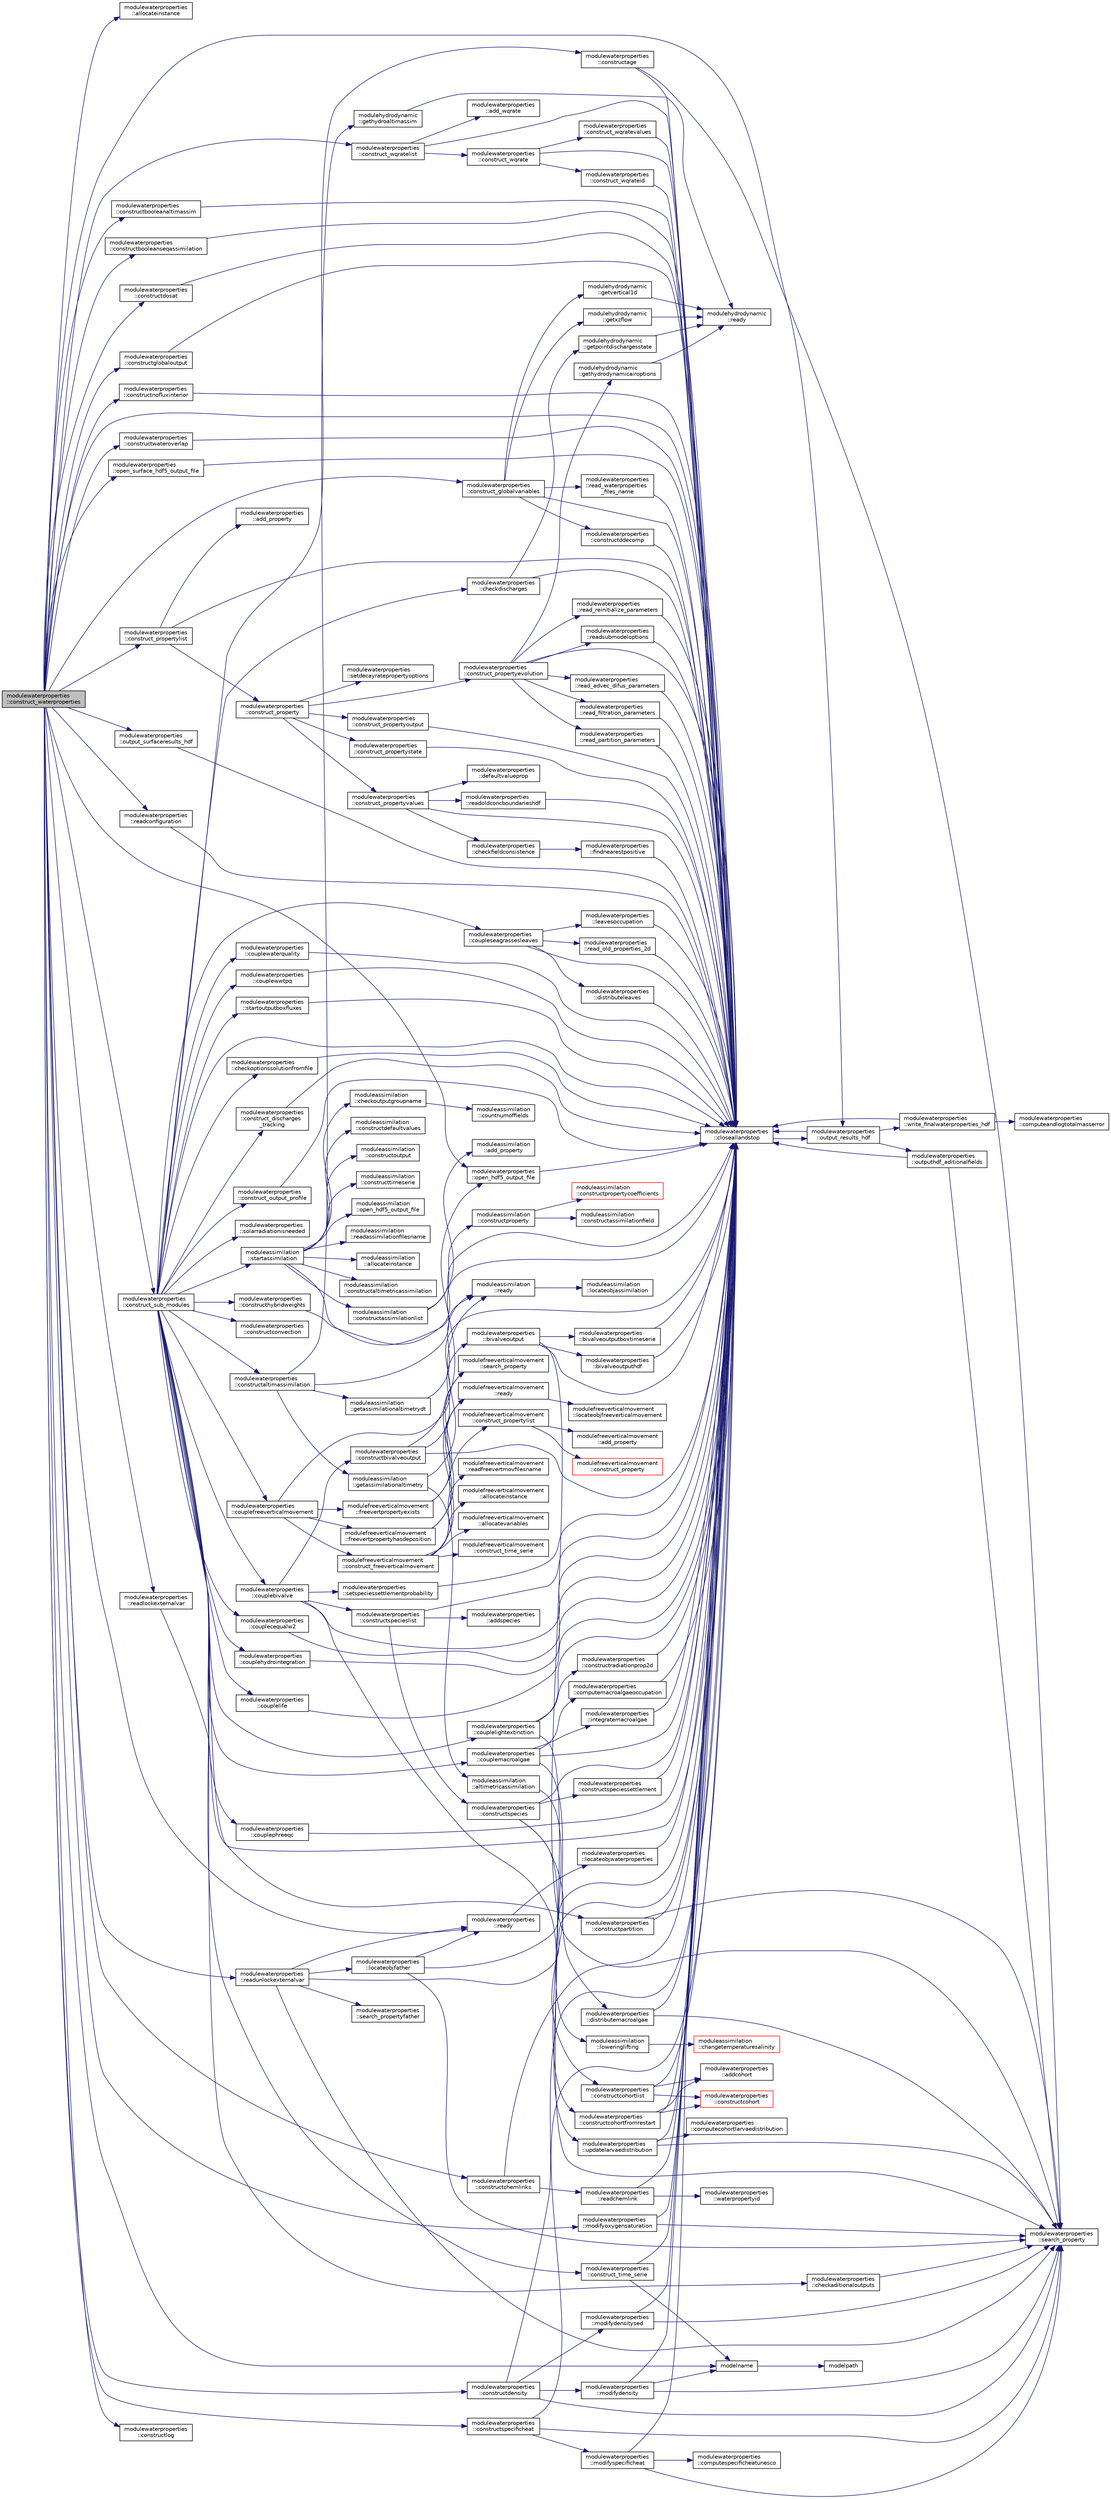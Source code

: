 digraph "modulewaterproperties::construct_waterproperties"
{
 // LATEX_PDF_SIZE
  edge [fontname="Helvetica",fontsize="10",labelfontname="Helvetica",labelfontsize="10"];
  node [fontname="Helvetica",fontsize="10",shape=record];
  rankdir="LR";
  Node1 [label="modulewaterproperties\l::construct_waterproperties",height=0.2,width=0.4,color="black", fillcolor="grey75", style="filled", fontcolor="black",tooltip=" "];
  Node1 -> Node2 [color="midnightblue",fontsize="10",style="solid",fontname="Helvetica"];
  Node2 [label="modulewaterproperties\l::allocateinstance",height=0.2,width=0.4,color="black", fillcolor="white", style="filled",URL="$namespacemodulewaterproperties.html#ade36efb7389c89e5e20b885a9157f285",tooltip=" "];
  Node1 -> Node3 [color="midnightblue",fontsize="10",style="solid",fontname="Helvetica"];
  Node3 [label="modulewaterproperties\l::closeallandstop",height=0.2,width=0.4,color="black", fillcolor="white", style="filled",URL="$namespacemodulewaterproperties.html#a5bb74dfe4637836633ca6817a4a72758",tooltip=" "];
  Node3 -> Node4 [color="midnightblue",fontsize="10",style="solid",fontname="Helvetica"];
  Node4 [label="modulewaterproperties\l::output_results_hdf",height=0.2,width=0.4,color="black", fillcolor="white", style="filled",URL="$namespacemodulewaterproperties.html#a78143a2ee73e78a6441a03852a7b9f9a",tooltip=" "];
  Node4 -> Node3 [color="midnightblue",fontsize="10",style="solid",fontname="Helvetica"];
  Node4 -> Node5 [color="midnightblue",fontsize="10",style="solid",fontname="Helvetica"];
  Node5 [label="modulewaterproperties\l::outputhdf_aditionalfields",height=0.2,width=0.4,color="black", fillcolor="white", style="filled",URL="$namespacemodulewaterproperties.html#a0e590dc368b505cd9ea918d724d3eee3",tooltip=" "];
  Node5 -> Node3 [color="midnightblue",fontsize="10",style="solid",fontname="Helvetica"];
  Node5 -> Node6 [color="midnightblue",fontsize="10",style="solid",fontname="Helvetica"];
  Node6 [label="modulewaterproperties\l::search_property",height=0.2,width=0.4,color="black", fillcolor="white", style="filled",URL="$namespacemodulewaterproperties.html#ae6b7d758da27fb15faee52b3ed14029d",tooltip=" "];
  Node4 -> Node7 [color="midnightblue",fontsize="10",style="solid",fontname="Helvetica"];
  Node7 [label="modulewaterproperties\l::write_finalwaterproperties_hdf",height=0.2,width=0.4,color="black", fillcolor="white", style="filled",URL="$namespacemodulewaterproperties.html#a2893cea8ca427b1290aeb65593659aa0",tooltip=" "];
  Node7 -> Node3 [color="midnightblue",fontsize="10",style="solid",fontname="Helvetica"];
  Node7 -> Node8 [color="midnightblue",fontsize="10",style="solid",fontname="Helvetica"];
  Node8 [label="modulewaterproperties\l::computeandlogtotalmasserror",height=0.2,width=0.4,color="black", fillcolor="white", style="filled",URL="$namespacemodulewaterproperties.html#af1b9165b0e72747e4478868c7e5eff00",tooltip=" "];
  Node1 -> Node9 [color="midnightblue",fontsize="10",style="solid",fontname="Helvetica"];
  Node9 [label="modulewaterproperties\l::construct_globalvariables",height=0.2,width=0.4,color="black", fillcolor="white", style="filled",URL="$namespacemodulewaterproperties.html#a23995dd394222f8d9f2a52604e119d73",tooltip=" "];
  Node9 -> Node3 [color="midnightblue",fontsize="10",style="solid",fontname="Helvetica"];
  Node9 -> Node10 [color="midnightblue",fontsize="10",style="solid",fontname="Helvetica"];
  Node10 [label="modulewaterproperties\l::constructddecomp",height=0.2,width=0.4,color="black", fillcolor="white", style="filled",URL="$namespacemodulewaterproperties.html#aea1140bf6cb4f7e78048a1a4a434435d",tooltip=" "];
  Node10 -> Node3 [color="midnightblue",fontsize="10",style="solid",fontname="Helvetica"];
  Node9 -> Node11 [color="midnightblue",fontsize="10",style="solid",fontname="Helvetica"];
  Node11 [label="modulehydrodynamic\l::getvertical1d",height=0.2,width=0.4,color="black", fillcolor="white", style="filled",URL="$namespacemodulehydrodynamic.html#a384df1b51bd6ad1c528b5658c4414bae",tooltip=" "];
  Node11 -> Node12 [color="midnightblue",fontsize="10",style="solid",fontname="Helvetica"];
  Node12 [label="modulehydrodynamic\l::ready",height=0.2,width=0.4,color="black", fillcolor="white", style="filled",URL="$namespacemodulehydrodynamic.html#a541821548a44af36e71f5eddedae890e",tooltip=" "];
  Node9 -> Node13 [color="midnightblue",fontsize="10",style="solid",fontname="Helvetica"];
  Node13 [label="modulehydrodynamic\l::getxzflow",height=0.2,width=0.4,color="black", fillcolor="white", style="filled",URL="$namespacemodulehydrodynamic.html#af349d31454a6c7a674ed8d54430b0e52",tooltip=" "];
  Node13 -> Node12 [color="midnightblue",fontsize="10",style="solid",fontname="Helvetica"];
  Node9 -> Node14 [color="midnightblue",fontsize="10",style="solid",fontname="Helvetica"];
  Node14 [label="modulewaterproperties\l::read_waterproperties\l_files_name",height=0.2,width=0.4,color="black", fillcolor="white", style="filled",URL="$namespacemodulewaterproperties.html#ae31629679bdc4c42e1d3884a2f046435",tooltip=" "];
  Node14 -> Node3 [color="midnightblue",fontsize="10",style="solid",fontname="Helvetica"];
  Node1 -> Node15 [color="midnightblue",fontsize="10",style="solid",fontname="Helvetica"];
  Node15 [label="modulewaterproperties\l::construct_propertylist",height=0.2,width=0.4,color="black", fillcolor="white", style="filled",URL="$namespacemodulewaterproperties.html#a4eb6420a0cc772838269f9aed6c4394e",tooltip=" "];
  Node15 -> Node16 [color="midnightblue",fontsize="10",style="solid",fontname="Helvetica"];
  Node16 [label="modulewaterproperties\l::add_property",height=0.2,width=0.4,color="black", fillcolor="white", style="filled",URL="$namespacemodulewaterproperties.html#ac86532460470d9c3746a9645ede24903",tooltip=" "];
  Node15 -> Node3 [color="midnightblue",fontsize="10",style="solid",fontname="Helvetica"];
  Node15 -> Node17 [color="midnightblue",fontsize="10",style="solid",fontname="Helvetica"];
  Node17 [label="modulewaterproperties\l::construct_property",height=0.2,width=0.4,color="black", fillcolor="white", style="filled",URL="$namespacemodulewaterproperties.html#a87d8b877e916e4ea3318d7d568732d12",tooltip=" "];
  Node17 -> Node18 [color="midnightblue",fontsize="10",style="solid",fontname="Helvetica"];
  Node18 [label="modulewaterproperties\l::construct_propertyevolution",height=0.2,width=0.4,color="black", fillcolor="white", style="filled",URL="$namespacemodulewaterproperties.html#ac9ab6b0f5ee3c2470edaceaf1ef669a7",tooltip=" "];
  Node18 -> Node3 [color="midnightblue",fontsize="10",style="solid",fontname="Helvetica"];
  Node18 -> Node19 [color="midnightblue",fontsize="10",style="solid",fontname="Helvetica"];
  Node19 [label="modulehydrodynamic\l::gethydrodynamicairoptions",height=0.2,width=0.4,color="black", fillcolor="white", style="filled",URL="$namespacemodulehydrodynamic.html#a890cdf33bc8b461d93da82f9150c774e",tooltip=" "];
  Node19 -> Node12 [color="midnightblue",fontsize="10",style="solid",fontname="Helvetica"];
  Node18 -> Node20 [color="midnightblue",fontsize="10",style="solid",fontname="Helvetica"];
  Node20 [label="modulewaterproperties\l::read_advec_difus_parameters",height=0.2,width=0.4,color="black", fillcolor="white", style="filled",URL="$namespacemodulewaterproperties.html#a178c0df0a5c46c1d129d7dfd6e6982fc",tooltip=" "];
  Node20 -> Node3 [color="midnightblue",fontsize="10",style="solid",fontname="Helvetica"];
  Node18 -> Node21 [color="midnightblue",fontsize="10",style="solid",fontname="Helvetica"];
  Node21 [label="modulewaterproperties\l::read_filtration_parameters",height=0.2,width=0.4,color="black", fillcolor="white", style="filled",URL="$namespacemodulewaterproperties.html#ace6684fcd5340a736f01034eee0565cd",tooltip=" "];
  Node21 -> Node3 [color="midnightblue",fontsize="10",style="solid",fontname="Helvetica"];
  Node18 -> Node22 [color="midnightblue",fontsize="10",style="solid",fontname="Helvetica"];
  Node22 [label="modulewaterproperties\l::read_partition_parameters",height=0.2,width=0.4,color="black", fillcolor="white", style="filled",URL="$namespacemodulewaterproperties.html#ac511e23eb2975f0a46fef2973712f060",tooltip=" "];
  Node22 -> Node3 [color="midnightblue",fontsize="10",style="solid",fontname="Helvetica"];
  Node18 -> Node23 [color="midnightblue",fontsize="10",style="solid",fontname="Helvetica"];
  Node23 [label="modulewaterproperties\l::read_reinitialize_parameters",height=0.2,width=0.4,color="black", fillcolor="white", style="filled",URL="$namespacemodulewaterproperties.html#adb847af3f3968c2d9bf627677cb37d95",tooltip=" "];
  Node23 -> Node3 [color="midnightblue",fontsize="10",style="solid",fontname="Helvetica"];
  Node18 -> Node24 [color="midnightblue",fontsize="10",style="solid",fontname="Helvetica"];
  Node24 [label="modulewaterproperties\l::readsubmodeloptions",height=0.2,width=0.4,color="black", fillcolor="white", style="filled",URL="$namespacemodulewaterproperties.html#a5a214d6f2f108bf67d3db3df4165609d",tooltip=" "];
  Node24 -> Node3 [color="midnightblue",fontsize="10",style="solid",fontname="Helvetica"];
  Node17 -> Node25 [color="midnightblue",fontsize="10",style="solid",fontname="Helvetica"];
  Node25 [label="modulewaterproperties\l::construct_propertyoutput",height=0.2,width=0.4,color="black", fillcolor="white", style="filled",URL="$namespacemodulewaterproperties.html#a37e8798b8bd2e4c33eff80dd151d0d31",tooltip=" "];
  Node25 -> Node3 [color="midnightblue",fontsize="10",style="solid",fontname="Helvetica"];
  Node17 -> Node26 [color="midnightblue",fontsize="10",style="solid",fontname="Helvetica"];
  Node26 [label="modulewaterproperties\l::construct_propertystate",height=0.2,width=0.4,color="black", fillcolor="white", style="filled",URL="$namespacemodulewaterproperties.html#ae8c62a5189e434530eafcfe1fe66dae4",tooltip=" "];
  Node26 -> Node3 [color="midnightblue",fontsize="10",style="solid",fontname="Helvetica"];
  Node17 -> Node27 [color="midnightblue",fontsize="10",style="solid",fontname="Helvetica"];
  Node27 [label="modulewaterproperties\l::construct_propertyvalues",height=0.2,width=0.4,color="black", fillcolor="white", style="filled",URL="$namespacemodulewaterproperties.html#aebc28546a167437b8bc5dc98ba0e19d9",tooltip=" "];
  Node27 -> Node28 [color="midnightblue",fontsize="10",style="solid",fontname="Helvetica"];
  Node28 [label="modulewaterproperties\l::checkfieldconsistence",height=0.2,width=0.4,color="black", fillcolor="white", style="filled",URL="$namespacemodulewaterproperties.html#ae1f665f653d3f72ef388bbb889ec57c9",tooltip=" "];
  Node28 -> Node29 [color="midnightblue",fontsize="10",style="solid",fontname="Helvetica"];
  Node29 [label="modulewaterproperties\l::findnearestpositive",height=0.2,width=0.4,color="black", fillcolor="white", style="filled",URL="$namespacemodulewaterproperties.html#a9af27763ee733163a23f71ee92aafb09",tooltip=" "];
  Node29 -> Node3 [color="midnightblue",fontsize="10",style="solid",fontname="Helvetica"];
  Node27 -> Node3 [color="midnightblue",fontsize="10",style="solid",fontname="Helvetica"];
  Node27 -> Node30 [color="midnightblue",fontsize="10",style="solid",fontname="Helvetica"];
  Node30 [label="modulewaterproperties\l::defaultvalueprop",height=0.2,width=0.4,color="black", fillcolor="white", style="filled",URL="$namespacemodulewaterproperties.html#a3a9b963326300338acf15af3b6edcdae",tooltip=" "];
  Node27 -> Node31 [color="midnightblue",fontsize="10",style="solid",fontname="Helvetica"];
  Node31 [label="modulewaterproperties\l::readoldconcboundarieshdf",height=0.2,width=0.4,color="black", fillcolor="white", style="filled",URL="$namespacemodulewaterproperties.html#ab37c7ef1af4bcefaf38220a0ce3fdf12",tooltip=" "];
  Node31 -> Node3 [color="midnightblue",fontsize="10",style="solid",fontname="Helvetica"];
  Node17 -> Node32 [color="midnightblue",fontsize="10",style="solid",fontname="Helvetica"];
  Node32 [label="modulewaterproperties\l::setdecayratepropertyoptions",height=0.2,width=0.4,color="black", fillcolor="white", style="filled",URL="$namespacemodulewaterproperties.html#a9b03fe6ccf9de1a1c29846e4a8104c87",tooltip=" "];
  Node1 -> Node33 [color="midnightblue",fontsize="10",style="solid",fontname="Helvetica"];
  Node33 [label="modulewaterproperties\l::construct_sub_modules",height=0.2,width=0.4,color="black", fillcolor="white", style="filled",URL="$namespacemodulewaterproperties.html#aef459b24af9c748df5b5fb96dc4292bb",tooltip=" "];
  Node33 -> Node34 [color="midnightblue",fontsize="10",style="solid",fontname="Helvetica"];
  Node34 [label="modulewaterproperties\l::checkaditionaloutputs",height=0.2,width=0.4,color="black", fillcolor="white", style="filled",URL="$namespacemodulewaterproperties.html#aa08d6c50fcab3e8816fe7775bd101952",tooltip=" "];
  Node34 -> Node6 [color="midnightblue",fontsize="10",style="solid",fontname="Helvetica"];
  Node33 -> Node35 [color="midnightblue",fontsize="10",style="solid",fontname="Helvetica"];
  Node35 [label="modulewaterproperties\l::checkdischarges",height=0.2,width=0.4,color="black", fillcolor="white", style="filled",URL="$namespacemodulewaterproperties.html#a3d45e3e4c8782ebce340659d7f000fbb",tooltip=" "];
  Node35 -> Node3 [color="midnightblue",fontsize="10",style="solid",fontname="Helvetica"];
  Node35 -> Node36 [color="midnightblue",fontsize="10",style="solid",fontname="Helvetica"];
  Node36 [label="modulehydrodynamic\l::getpointdischargesstate",height=0.2,width=0.4,color="black", fillcolor="white", style="filled",URL="$namespacemodulehydrodynamic.html#a6ebc590498ef2108834cad47a70d1f3a",tooltip=" "];
  Node36 -> Node12 [color="midnightblue",fontsize="10",style="solid",fontname="Helvetica"];
  Node33 -> Node37 [color="midnightblue",fontsize="10",style="solid",fontname="Helvetica"];
  Node37 [label="modulewaterproperties\l::checkoptionssolutionfromfile",height=0.2,width=0.4,color="black", fillcolor="white", style="filled",URL="$namespacemodulewaterproperties.html#a57c8ab92e75b6233d379f6d614bdd148",tooltip=" "];
  Node37 -> Node3 [color="midnightblue",fontsize="10",style="solid",fontname="Helvetica"];
  Node33 -> Node3 [color="midnightblue",fontsize="10",style="solid",fontname="Helvetica"];
  Node33 -> Node38 [color="midnightblue",fontsize="10",style="solid",fontname="Helvetica"];
  Node38 [label="modulewaterproperties\l::construct_discharges\l_tracking",height=0.2,width=0.4,color="black", fillcolor="white", style="filled",URL="$namespacemodulewaterproperties.html#a30c3709afcaafdcec85f3efda5a73d03",tooltip=" "];
  Node38 -> Node3 [color="midnightblue",fontsize="10",style="solid",fontname="Helvetica"];
  Node33 -> Node39 [color="midnightblue",fontsize="10",style="solid",fontname="Helvetica"];
  Node39 [label="modulewaterproperties\l::construct_output_profile",height=0.2,width=0.4,color="black", fillcolor="white", style="filled",URL="$namespacemodulewaterproperties.html#a0df2c60cf00ccbb52f0db0aa65924c93",tooltip=" "];
  Node39 -> Node3 [color="midnightblue",fontsize="10",style="solid",fontname="Helvetica"];
  Node33 -> Node40 [color="midnightblue",fontsize="10",style="solid",fontname="Helvetica"];
  Node40 [label="modulewaterproperties\l::construct_time_serie",height=0.2,width=0.4,color="black", fillcolor="white", style="filled",URL="$namespacemodulewaterproperties.html#a0067cb435852460b42999329f0637ab7",tooltip=" "];
  Node40 -> Node3 [color="midnightblue",fontsize="10",style="solid",fontname="Helvetica"];
  Node40 -> Node41 [color="midnightblue",fontsize="10",style="solid",fontname="Helvetica"];
  Node41 [label="modelname",height=0.2,width=0.4,color="black", fillcolor="white", style="filled",URL="$_main_8_f90.html#af0ae0b978e6573bc461573aa66062e83",tooltip=" "];
  Node41 -> Node42 [color="midnightblue",fontsize="10",style="solid",fontname="Helvetica"];
  Node42 [label="modelpath",height=0.2,width=0.4,color="black", fillcolor="white", style="filled",URL="$_main_8_f90.html#ada5b220b45dcba73a75264dcde43e3bd",tooltip=" "];
  Node33 -> Node43 [color="midnightblue",fontsize="10",style="solid",fontname="Helvetica"];
  Node43 [label="modulewaterproperties\l::constructage",height=0.2,width=0.4,color="black", fillcolor="white", style="filled",URL="$namespacemodulewaterproperties.html#ad670c20ce44d68b70fd32aa550c904db",tooltip=" "];
  Node43 -> Node3 [color="midnightblue",fontsize="10",style="solid",fontname="Helvetica"];
  Node43 -> Node6 [color="midnightblue",fontsize="10",style="solid",fontname="Helvetica"];
  Node33 -> Node44 [color="midnightblue",fontsize="10",style="solid",fontname="Helvetica"];
  Node44 [label="modulewaterproperties\l::constructaltimassimilation",height=0.2,width=0.4,color="black", fillcolor="white", style="filled",URL="$namespacemodulewaterproperties.html#ac1893e82a87294024a1db3f0c2a7a842",tooltip=" "];
  Node44 -> Node3 [color="midnightblue",fontsize="10",style="solid",fontname="Helvetica"];
  Node44 -> Node45 [color="midnightblue",fontsize="10",style="solid",fontname="Helvetica"];
  Node45 [label="moduleassimilation\l::getassimilationaltimetry",height=0.2,width=0.4,color="black", fillcolor="white", style="filled",URL="$namespacemoduleassimilation.html#ae8923d911da53170ca8bc79256ecfaee",tooltip=" "];
  Node45 -> Node46 [color="midnightblue",fontsize="10",style="solid",fontname="Helvetica"];
  Node46 [label="moduleassimilation\l::altimetricassimilation",height=0.2,width=0.4,color="black", fillcolor="white", style="filled",URL="$namespacemoduleassimilation.html#af392c1f06d8b730776cfb5680aaf95cb",tooltip=" "];
  Node46 -> Node47 [color="midnightblue",fontsize="10",style="solid",fontname="Helvetica"];
  Node47 [label="moduleassimilation\l::loweringlifting",height=0.2,width=0.4,color="black", fillcolor="white", style="filled",URL="$namespacemoduleassimilation.html#adb4698b9b7aa680222581e31452094dc",tooltip=" "];
  Node47 -> Node48 [color="midnightblue",fontsize="10",style="solid",fontname="Helvetica"];
  Node48 [label="moduleassimilation\l::changetemperaturesalinity",height=0.2,width=0.4,color="red", fillcolor="white", style="filled",URL="$namespacemoduleassimilation.html#a689487c17f9fdb64311b351530c9244a",tooltip=" "];
  Node45 -> Node51 [color="midnightblue",fontsize="10",style="solid",fontname="Helvetica"];
  Node51 [label="moduleassimilation\l::ready",height=0.2,width=0.4,color="black", fillcolor="white", style="filled",URL="$namespacemoduleassimilation.html#a7c7eb17646a26837c5dfb9acc963b010",tooltip=" "];
  Node51 -> Node52 [color="midnightblue",fontsize="10",style="solid",fontname="Helvetica"];
  Node52 [label="moduleassimilation\l::locateobjassimilation",height=0.2,width=0.4,color="black", fillcolor="white", style="filled",URL="$namespacemoduleassimilation.html#acb3e0bb143f8372bac2b99052ba4943d",tooltip=" "];
  Node44 -> Node53 [color="midnightblue",fontsize="10",style="solid",fontname="Helvetica"];
  Node53 [label="moduleassimilation\l::getassimilationaltimetrydt",height=0.2,width=0.4,color="black", fillcolor="white", style="filled",URL="$namespacemoduleassimilation.html#a4c4fab1da99106327a65575667e03252",tooltip=" "];
  Node53 -> Node51 [color="midnightblue",fontsize="10",style="solid",fontname="Helvetica"];
  Node44 -> Node54 [color="midnightblue",fontsize="10",style="solid",fontname="Helvetica"];
  Node54 [label="modulehydrodynamic\l::gethydroaltimassim",height=0.2,width=0.4,color="black", fillcolor="white", style="filled",URL="$namespacemodulehydrodynamic.html#a4d4e017a80d72328f2cdd7b71420fbf3",tooltip=" "];
  Node54 -> Node12 [color="midnightblue",fontsize="10",style="solid",fontname="Helvetica"];
  Node33 -> Node55 [color="midnightblue",fontsize="10",style="solid",fontname="Helvetica"];
  Node55 [label="modulewaterproperties\l::constructconvection",height=0.2,width=0.4,color="black", fillcolor="white", style="filled",URL="$namespacemodulewaterproperties.html#ad8de5e881e7e755e1d5eaa908ad599eb",tooltip=" "];
  Node33 -> Node56 [color="midnightblue",fontsize="10",style="solid",fontname="Helvetica"];
  Node56 [label="modulewaterproperties\l::constructhybridweights",height=0.2,width=0.4,color="black", fillcolor="white", style="filled",URL="$namespacemodulewaterproperties.html#a9167d6301bd0853ded33f93fb437a619",tooltip=" "];
  Node56 -> Node3 [color="midnightblue",fontsize="10",style="solid",fontname="Helvetica"];
  Node33 -> Node57 [color="midnightblue",fontsize="10",style="solid",fontname="Helvetica"];
  Node57 [label="modulewaterproperties\l::constructpartition",height=0.2,width=0.4,color="black", fillcolor="white", style="filled",URL="$namespacemodulewaterproperties.html#ac9b1f4e5840ee5c5f36ff7bee993386b",tooltip=" "];
  Node57 -> Node3 [color="midnightblue",fontsize="10",style="solid",fontname="Helvetica"];
  Node57 -> Node6 [color="midnightblue",fontsize="10",style="solid",fontname="Helvetica"];
  Node33 -> Node58 [color="midnightblue",fontsize="10",style="solid",fontname="Helvetica"];
  Node58 [label="modulewaterproperties\l::couplebivalve",height=0.2,width=0.4,color="black", fillcolor="white", style="filled",URL="$namespacemodulewaterproperties.html#ab7e6de4d55639d85393ee68b800ba784",tooltip=" "];
  Node58 -> Node3 [color="midnightblue",fontsize="10",style="solid",fontname="Helvetica"];
  Node58 -> Node59 [color="midnightblue",fontsize="10",style="solid",fontname="Helvetica"];
  Node59 [label="modulewaterproperties\l::constructbivalveoutput",height=0.2,width=0.4,color="black", fillcolor="white", style="filled",URL="$namespacemodulewaterproperties.html#abe78da28c4264216e9c5f3d2e8a558f4",tooltip=" "];
  Node59 -> Node60 [color="midnightblue",fontsize="10",style="solid",fontname="Helvetica"];
  Node60 [label="modulewaterproperties\l::bivalveoutput",height=0.2,width=0.4,color="black", fillcolor="white", style="filled",URL="$namespacemodulewaterproperties.html#a8446703f7cbfef308ed1b6f7114594a2",tooltip=" "];
  Node60 -> Node61 [color="midnightblue",fontsize="10",style="solid",fontname="Helvetica"];
  Node61 [label="modulewaterproperties\l::bivalveoutputboxtimeserie",height=0.2,width=0.4,color="black", fillcolor="white", style="filled",URL="$namespacemodulewaterproperties.html#afcdb7811c7721d558a0d6ec94b87f297",tooltip=" "];
  Node61 -> Node3 [color="midnightblue",fontsize="10",style="solid",fontname="Helvetica"];
  Node60 -> Node62 [color="midnightblue",fontsize="10",style="solid",fontname="Helvetica"];
  Node62 [label="modulewaterproperties\l::bivalveoutputhdf",height=0.2,width=0.4,color="black", fillcolor="white", style="filled",URL="$namespacemodulewaterproperties.html#a6d9213c5f38db58c01899d8b68076950",tooltip=" "];
  Node62 -> Node3 [color="midnightblue",fontsize="10",style="solid",fontname="Helvetica"];
  Node60 -> Node3 [color="midnightblue",fontsize="10",style="solid",fontname="Helvetica"];
  Node60 -> Node6 [color="midnightblue",fontsize="10",style="solid",fontname="Helvetica"];
  Node59 -> Node3 [color="midnightblue",fontsize="10",style="solid",fontname="Helvetica"];
  Node59 -> Node63 [color="midnightblue",fontsize="10",style="solid",fontname="Helvetica"];
  Node63 [label="modulewaterproperties\l::open_hdf5_output_file",height=0.2,width=0.4,color="black", fillcolor="white", style="filled",URL="$namespacemodulewaterproperties.html#a20976aef3db724e8f1b9ec39453b5a98",tooltip=" "];
  Node63 -> Node3 [color="midnightblue",fontsize="10",style="solid",fontname="Helvetica"];
  Node58 -> Node64 [color="midnightblue",fontsize="10",style="solid",fontname="Helvetica"];
  Node64 [label="modulewaterproperties\l::constructspecieslist",height=0.2,width=0.4,color="black", fillcolor="white", style="filled",URL="$namespacemodulewaterproperties.html#aab78d8efe1058e8c8918e9ae266897d0",tooltip=" "];
  Node64 -> Node65 [color="midnightblue",fontsize="10",style="solid",fontname="Helvetica"];
  Node65 [label="modulewaterproperties\l::addspecies",height=0.2,width=0.4,color="black", fillcolor="white", style="filled",URL="$namespacemodulewaterproperties.html#a3a5d5bfc3fea263034ab4c86a339e9f5",tooltip=" "];
  Node64 -> Node3 [color="midnightblue",fontsize="10",style="solid",fontname="Helvetica"];
  Node64 -> Node66 [color="midnightblue",fontsize="10",style="solid",fontname="Helvetica"];
  Node66 [label="modulewaterproperties\l::constructspecies",height=0.2,width=0.4,color="black", fillcolor="white", style="filled",URL="$namespacemodulewaterproperties.html#a34a1aa06efecd62c35348355c7bab36e",tooltip=" "];
  Node66 -> Node3 [color="midnightblue",fontsize="10",style="solid",fontname="Helvetica"];
  Node66 -> Node67 [color="midnightblue",fontsize="10",style="solid",fontname="Helvetica"];
  Node67 [label="modulewaterproperties\l::constructcohortfromrestart",height=0.2,width=0.4,color="black", fillcolor="white", style="filled",URL="$namespacemodulewaterproperties.html#a1c0b4f7abb2ee1226f22838efe265c80",tooltip=" "];
  Node67 -> Node68 [color="midnightblue",fontsize="10",style="solid",fontname="Helvetica"];
  Node68 [label="modulewaterproperties\l::addcohort",height=0.2,width=0.4,color="black", fillcolor="white", style="filled",URL="$namespacemodulewaterproperties.html#a2a206e94af2b9f46781896fdc7ccfb3a",tooltip=" "];
  Node67 -> Node3 [color="midnightblue",fontsize="10",style="solid",fontname="Helvetica"];
  Node67 -> Node69 [color="midnightblue",fontsize="10",style="solid",fontname="Helvetica"];
  Node69 [label="modulewaterproperties\l::constructcohort",height=0.2,width=0.4,color="red", fillcolor="white", style="filled",URL="$namespacemodulewaterproperties.html#ae8f037a58e95e5182b8c0d4b073ad271",tooltip=" "];
  Node66 -> Node72 [color="midnightblue",fontsize="10",style="solid",fontname="Helvetica"];
  Node72 [label="modulewaterproperties\l::constructcohortlist",height=0.2,width=0.4,color="black", fillcolor="white", style="filled",URL="$namespacemodulewaterproperties.html#abc72b5ed3f87133ad8c1dfd787c6eee5",tooltip=" "];
  Node72 -> Node68 [color="midnightblue",fontsize="10",style="solid",fontname="Helvetica"];
  Node72 -> Node3 [color="midnightblue",fontsize="10",style="solid",fontname="Helvetica"];
  Node72 -> Node69 [color="midnightblue",fontsize="10",style="solid",fontname="Helvetica"];
  Node66 -> Node73 [color="midnightblue",fontsize="10",style="solid",fontname="Helvetica"];
  Node73 [label="modulewaterproperties\l::constructspeciessettlement",height=0.2,width=0.4,color="black", fillcolor="white", style="filled",URL="$namespacemodulewaterproperties.html#a3d2b79958b73c28e20d23afd2fe092ef",tooltip=" "];
  Node73 -> Node3 [color="midnightblue",fontsize="10",style="solid",fontname="Helvetica"];
  Node58 -> Node74 [color="midnightblue",fontsize="10",style="solid",fontname="Helvetica"];
  Node74 [label="modulewaterproperties\l::setspeciessettlementprobability",height=0.2,width=0.4,color="black", fillcolor="white", style="filled",URL="$namespacemodulewaterproperties.html#a634883e39ff4b721f62c2324303fa3c4",tooltip=" "];
  Node74 -> Node3 [color="midnightblue",fontsize="10",style="solid",fontname="Helvetica"];
  Node58 -> Node75 [color="midnightblue",fontsize="10",style="solid",fontname="Helvetica"];
  Node75 [label="modulewaterproperties\l::updatelarvaedistribution",height=0.2,width=0.4,color="black", fillcolor="white", style="filled",URL="$namespacemodulewaterproperties.html#a9362aa51fad7e9cae9cd548057855662",tooltip=" "];
  Node75 -> Node3 [color="midnightblue",fontsize="10",style="solid",fontname="Helvetica"];
  Node75 -> Node76 [color="midnightblue",fontsize="10",style="solid",fontname="Helvetica"];
  Node76 [label="modulewaterproperties\l::computecohortlarvaedistribution",height=0.2,width=0.4,color="black", fillcolor="white", style="filled",URL="$namespacemodulewaterproperties.html#a21e9506395b0784b11cea81e68719de8",tooltip=" "];
  Node75 -> Node6 [color="midnightblue",fontsize="10",style="solid",fontname="Helvetica"];
  Node33 -> Node77 [color="midnightblue",fontsize="10",style="solid",fontname="Helvetica"];
  Node77 [label="modulewaterproperties\l::couplecequalw2",height=0.2,width=0.4,color="black", fillcolor="white", style="filled",URL="$namespacemodulewaterproperties.html#a7478a221b172ba61186f09416e5b3b0d",tooltip=" "];
  Node77 -> Node3 [color="midnightblue",fontsize="10",style="solid",fontname="Helvetica"];
  Node33 -> Node78 [color="midnightblue",fontsize="10",style="solid",fontname="Helvetica"];
  Node78 [label="modulewaterproperties\l::couplefreeverticalmovement",height=0.2,width=0.4,color="black", fillcolor="white", style="filled",URL="$namespacemodulewaterproperties.html#ab19037aba70755844475216443ec3a35",tooltip=" "];
  Node78 -> Node3 [color="midnightblue",fontsize="10",style="solid",fontname="Helvetica"];
  Node78 -> Node79 [color="midnightblue",fontsize="10",style="solid",fontname="Helvetica"];
  Node79 [label="modulefreeverticalmovement\l::construct_freeverticalmovement",height=0.2,width=0.4,color="black", fillcolor="white", style="filled",URL="$namespacemodulefreeverticalmovement.html#a3b98553e1845617e703a449e92c798c9",tooltip=" "];
  Node79 -> Node80 [color="midnightblue",fontsize="10",style="solid",fontname="Helvetica"];
  Node80 [label="modulefreeverticalmovement\l::allocateinstance",height=0.2,width=0.4,color="black", fillcolor="white", style="filled",URL="$namespacemodulefreeverticalmovement.html#a07f25d7228ee74ef7003eea9ba19e494",tooltip=" "];
  Node79 -> Node81 [color="midnightblue",fontsize="10",style="solid",fontname="Helvetica"];
  Node81 [label="modulefreeverticalmovement\l::allocatevariables",height=0.2,width=0.4,color="black", fillcolor="white", style="filled",URL="$namespacemodulefreeverticalmovement.html#a7ec18a4b674d7b9ea1339f2a93116e0a",tooltip=" "];
  Node79 -> Node82 [color="midnightblue",fontsize="10",style="solid",fontname="Helvetica"];
  Node82 [label="modulefreeverticalmovement\l::construct_propertylist",height=0.2,width=0.4,color="black", fillcolor="white", style="filled",URL="$namespacemodulefreeverticalmovement.html#a5ca7e73e0a11ea273e8a65cdd0734e44",tooltip=" "];
  Node82 -> Node83 [color="midnightblue",fontsize="10",style="solid",fontname="Helvetica"];
  Node83 [label="modulefreeverticalmovement\l::add_property",height=0.2,width=0.4,color="black", fillcolor="white", style="filled",URL="$namespacemodulefreeverticalmovement.html#a9138567f31f0c9e91b69d5268c3855ce",tooltip=" "];
  Node82 -> Node84 [color="midnightblue",fontsize="10",style="solid",fontname="Helvetica"];
  Node84 [label="modulefreeverticalmovement\l::construct_property",height=0.2,width=0.4,color="red", fillcolor="white", style="filled",URL="$namespacemodulefreeverticalmovement.html#af393a68b806664c9eea39ca1dec93cf9",tooltip=" "];
  Node79 -> Node87 [color="midnightblue",fontsize="10",style="solid",fontname="Helvetica"];
  Node87 [label="modulefreeverticalmovement\l::construct_time_serie",height=0.2,width=0.4,color="black", fillcolor="white", style="filled",URL="$namespacemodulefreeverticalmovement.html#a2ca295c9f72cbcb4ce9b0d893235eca0",tooltip=" "];
  Node79 -> Node88 [color="midnightblue",fontsize="10",style="solid",fontname="Helvetica"];
  Node88 [label="modulefreeverticalmovement\l::readfreevertmovfilesname",height=0.2,width=0.4,color="black", fillcolor="white", style="filled",URL="$namespacemodulefreeverticalmovement.html#adb8368e5dfca81f3d1a6bd7881e19c7f",tooltip=" "];
  Node79 -> Node89 [color="midnightblue",fontsize="10",style="solid",fontname="Helvetica"];
  Node89 [label="modulefreeverticalmovement\l::ready",height=0.2,width=0.4,color="black", fillcolor="white", style="filled",URL="$namespacemodulefreeverticalmovement.html#a6822a6ac8c2596feb6110b6fa936b42b",tooltip=" "];
  Node89 -> Node90 [color="midnightblue",fontsize="10",style="solid",fontname="Helvetica"];
  Node90 [label="modulefreeverticalmovement\l::locateobjfreeverticalmovement",height=0.2,width=0.4,color="black", fillcolor="white", style="filled",URL="$namespacemodulefreeverticalmovement.html#a5b77a0a606cd82e8b48959c866cc4029",tooltip=" "];
  Node78 -> Node91 [color="midnightblue",fontsize="10",style="solid",fontname="Helvetica"];
  Node91 [label="modulefreeverticalmovement\l::freevertpropertyexists",height=0.2,width=0.4,color="black", fillcolor="white", style="filled",URL="$namespacemodulefreeverticalmovement.html#abe59234b027e4daf4dad54daa42f5438",tooltip=" "];
  Node91 -> Node89 [color="midnightblue",fontsize="10",style="solid",fontname="Helvetica"];
  Node91 -> Node92 [color="midnightblue",fontsize="10",style="solid",fontname="Helvetica"];
  Node92 [label="modulefreeverticalmovement\l::search_property",height=0.2,width=0.4,color="black", fillcolor="white", style="filled",URL="$namespacemodulefreeverticalmovement.html#a7533a239e57263d95d53d832615113be",tooltip=" "];
  Node78 -> Node93 [color="midnightblue",fontsize="10",style="solid",fontname="Helvetica"];
  Node93 [label="modulefreeverticalmovement\l::freevertpropertyhasdeposition",height=0.2,width=0.4,color="black", fillcolor="white", style="filled",URL="$namespacemodulefreeverticalmovement.html#a5df00d9a684664131c8c007872e866a8",tooltip=" "];
  Node93 -> Node89 [color="midnightblue",fontsize="10",style="solid",fontname="Helvetica"];
  Node93 -> Node92 [color="midnightblue",fontsize="10",style="solid",fontname="Helvetica"];
  Node33 -> Node94 [color="midnightblue",fontsize="10",style="solid",fontname="Helvetica"];
  Node94 [label="modulewaterproperties\l::couplehydrointegration",height=0.2,width=0.4,color="black", fillcolor="white", style="filled",URL="$namespacemodulewaterproperties.html#a52ab6cc6910ba77bfa6154aca1f67db0",tooltip=" "];
  Node94 -> Node3 [color="midnightblue",fontsize="10",style="solid",fontname="Helvetica"];
  Node33 -> Node95 [color="midnightblue",fontsize="10",style="solid",fontname="Helvetica"];
  Node95 [label="modulewaterproperties\l::couplelife",height=0.2,width=0.4,color="black", fillcolor="white", style="filled",URL="$namespacemodulewaterproperties.html#a2568e97ada2e06111796b52ea4b7c50a",tooltip=" "];
  Node95 -> Node3 [color="midnightblue",fontsize="10",style="solid",fontname="Helvetica"];
  Node33 -> Node96 [color="midnightblue",fontsize="10",style="solid",fontname="Helvetica"];
  Node96 [label="modulewaterproperties\l::couplelightextinction",height=0.2,width=0.4,color="black", fillcolor="white", style="filled",URL="$namespacemodulewaterproperties.html#a26a4b3541362ed971440672979e6fedb",tooltip=" "];
  Node96 -> Node3 [color="midnightblue",fontsize="10",style="solid",fontname="Helvetica"];
  Node96 -> Node97 [color="midnightblue",fontsize="10",style="solid",fontname="Helvetica"];
  Node97 [label="modulewaterproperties\l::constructradiationprop2d",height=0.2,width=0.4,color="black", fillcolor="white", style="filled",URL="$namespacemodulewaterproperties.html#a65f998f733aab349201d1312f53c4359",tooltip=" "];
  Node97 -> Node3 [color="midnightblue",fontsize="10",style="solid",fontname="Helvetica"];
  Node96 -> Node6 [color="midnightblue",fontsize="10",style="solid",fontname="Helvetica"];
  Node33 -> Node98 [color="midnightblue",fontsize="10",style="solid",fontname="Helvetica"];
  Node98 [label="modulewaterproperties\l::couplemacroalgae",height=0.2,width=0.4,color="black", fillcolor="white", style="filled",URL="$namespacemodulewaterproperties.html#a2eeb2f2e0e29e2293f16af83dcbe02bb",tooltip=" "];
  Node98 -> Node3 [color="midnightblue",fontsize="10",style="solid",fontname="Helvetica"];
  Node98 -> Node99 [color="midnightblue",fontsize="10",style="solid",fontname="Helvetica"];
  Node99 [label="modulewaterproperties\l::computemacroalgaeoccupation",height=0.2,width=0.4,color="black", fillcolor="white", style="filled",URL="$namespacemodulewaterproperties.html#a196db184712b743908b747b05495bc60",tooltip=" "];
  Node99 -> Node3 [color="midnightblue",fontsize="10",style="solid",fontname="Helvetica"];
  Node98 -> Node100 [color="midnightblue",fontsize="10",style="solid",fontname="Helvetica"];
  Node100 [label="modulewaterproperties\l::distributemacroalgae",height=0.2,width=0.4,color="black", fillcolor="white", style="filled",URL="$namespacemodulewaterproperties.html#a45571c439a7d4a05be3b427eb5ff0b9a",tooltip=" "];
  Node100 -> Node3 [color="midnightblue",fontsize="10",style="solid",fontname="Helvetica"];
  Node100 -> Node6 [color="midnightblue",fontsize="10",style="solid",fontname="Helvetica"];
  Node98 -> Node101 [color="midnightblue",fontsize="10",style="solid",fontname="Helvetica"];
  Node101 [label="modulewaterproperties\l::integratemacroalgae",height=0.2,width=0.4,color="black", fillcolor="white", style="filled",URL="$namespacemodulewaterproperties.html#a27e3b4870b21a44136c19ab777be7e33",tooltip=" "];
  Node101 -> Node3 [color="midnightblue",fontsize="10",style="solid",fontname="Helvetica"];
  Node33 -> Node102 [color="midnightblue",fontsize="10",style="solid",fontname="Helvetica"];
  Node102 [label="modulewaterproperties\l::couplephreeqc",height=0.2,width=0.4,color="black", fillcolor="white", style="filled",URL="$namespacemodulewaterproperties.html#a191c738815d3d3376105cfd51b26b59d",tooltip=" "];
  Node102 -> Node3 [color="midnightblue",fontsize="10",style="solid",fontname="Helvetica"];
  Node33 -> Node103 [color="midnightblue",fontsize="10",style="solid",fontname="Helvetica"];
  Node103 [label="modulewaterproperties\l::coupleseagrassesleaves",height=0.2,width=0.4,color="black", fillcolor="white", style="filled",URL="$namespacemodulewaterproperties.html#ad4fbcdc5c8f0cd8982dbe65a88f54ab8",tooltip=" "];
  Node103 -> Node3 [color="midnightblue",fontsize="10",style="solid",fontname="Helvetica"];
  Node103 -> Node104 [color="midnightblue",fontsize="10",style="solid",fontname="Helvetica"];
  Node104 [label="modulewaterproperties\l::distributeleaves",height=0.2,width=0.4,color="black", fillcolor="white", style="filled",URL="$namespacemodulewaterproperties.html#a60f5e5b09c032f11f1b1a75f101398a0",tooltip=" "];
  Node104 -> Node3 [color="midnightblue",fontsize="10",style="solid",fontname="Helvetica"];
  Node103 -> Node105 [color="midnightblue",fontsize="10",style="solid",fontname="Helvetica"];
  Node105 [label="modulewaterproperties\l::leavesoccupation",height=0.2,width=0.4,color="black", fillcolor="white", style="filled",URL="$namespacemodulewaterproperties.html#ac74bdef93cc8e54e691452462dce15da",tooltip=" "];
  Node105 -> Node3 [color="midnightblue",fontsize="10",style="solid",fontname="Helvetica"];
  Node103 -> Node106 [color="midnightblue",fontsize="10",style="solid",fontname="Helvetica"];
  Node106 [label="modulewaterproperties\l::read_old_properties_2d",height=0.2,width=0.4,color="black", fillcolor="white", style="filled",URL="$namespacemodulewaterproperties.html#a5a69094fb0cfdb28de4d2307ceeb3f84",tooltip=" "];
  Node106 -> Node3 [color="midnightblue",fontsize="10",style="solid",fontname="Helvetica"];
  Node33 -> Node107 [color="midnightblue",fontsize="10",style="solid",fontname="Helvetica"];
  Node107 [label="modulewaterproperties\l::couplewaterquality",height=0.2,width=0.4,color="black", fillcolor="white", style="filled",URL="$namespacemodulewaterproperties.html#a2f489eed4fdde73d4aa3ecc3ac0f1ced",tooltip=" "];
  Node107 -> Node3 [color="midnightblue",fontsize="10",style="solid",fontname="Helvetica"];
  Node33 -> Node108 [color="midnightblue",fontsize="10",style="solid",fontname="Helvetica"];
  Node108 [label="modulewaterproperties\l::couplewwtpq",height=0.2,width=0.4,color="black", fillcolor="white", style="filled",URL="$namespacemodulewaterproperties.html#a2c86f539e4715abad89dc127b5f17d20",tooltip=" "];
  Node108 -> Node3 [color="midnightblue",fontsize="10",style="solid",fontname="Helvetica"];
  Node33 -> Node109 [color="midnightblue",fontsize="10",style="solid",fontname="Helvetica"];
  Node109 [label="modulewaterproperties\l::solarradiationisneeded",height=0.2,width=0.4,color="black", fillcolor="white", style="filled",URL="$namespacemodulewaterproperties.html#a53711f4b1de0dd2fa6207fc580193db9",tooltip=" "];
  Node33 -> Node110 [color="midnightblue",fontsize="10",style="solid",fontname="Helvetica"];
  Node110 [label="moduleassimilation\l::startassimilation",height=0.2,width=0.4,color="black", fillcolor="white", style="filled",URL="$namespacemoduleassimilation.html#a686ae542667f0f0269fb4baa108cbcf7",tooltip=" "];
  Node110 -> Node111 [color="midnightblue",fontsize="10",style="solid",fontname="Helvetica"];
  Node111 [label="moduleassimilation\l::allocateinstance",height=0.2,width=0.4,color="black", fillcolor="white", style="filled",URL="$namespacemoduleassimilation.html#aad981de22073d1a61a32131d203265ca",tooltip=" "];
  Node110 -> Node112 [color="midnightblue",fontsize="10",style="solid",fontname="Helvetica"];
  Node112 [label="moduleassimilation\l::checkoutputgroupname",height=0.2,width=0.4,color="black", fillcolor="white", style="filled",URL="$namespacemoduleassimilation.html#a1b4d27f4d26e160f4573114fe6adccfa",tooltip=" "];
  Node112 -> Node113 [color="midnightblue",fontsize="10",style="solid",fontname="Helvetica"];
  Node113 [label="moduleassimilation\l::countnumoffields",height=0.2,width=0.4,color="black", fillcolor="white", style="filled",URL="$namespacemoduleassimilation.html#aee45dd52e66aa751b3a08a9da13cc241",tooltip=" "];
  Node110 -> Node114 [color="midnightblue",fontsize="10",style="solid",fontname="Helvetica"];
  Node114 [label="moduleassimilation\l::constructaltimetricassimilation",height=0.2,width=0.4,color="black", fillcolor="white", style="filled",URL="$namespacemoduleassimilation.html#a26af0cc2dc6eb3e9e9dbefe2fb8c7b48",tooltip=" "];
  Node110 -> Node115 [color="midnightblue",fontsize="10",style="solid",fontname="Helvetica"];
  Node115 [label="moduleassimilation\l::constructassimilationlist",height=0.2,width=0.4,color="black", fillcolor="white", style="filled",URL="$namespacemoduleassimilation.html#a6f4678dd5995e947ccdc126f9abf9f6c",tooltip=" "];
  Node115 -> Node116 [color="midnightblue",fontsize="10",style="solid",fontname="Helvetica"];
  Node116 [label="moduleassimilation\l::add_property",height=0.2,width=0.4,color="black", fillcolor="white", style="filled",URL="$namespacemoduleassimilation.html#a59854402d2db7e0920208b8293922fc2",tooltip=" "];
  Node115 -> Node117 [color="midnightblue",fontsize="10",style="solid",fontname="Helvetica"];
  Node117 [label="moduleassimilation\l::constructproperty",height=0.2,width=0.4,color="black", fillcolor="white", style="filled",URL="$namespacemoduleassimilation.html#af8bbe3b809fb38aac25e711c6dc7dc2e",tooltip=" "];
  Node117 -> Node118 [color="midnightblue",fontsize="10",style="solid",fontname="Helvetica"];
  Node118 [label="moduleassimilation\l::constructassimilationfield",height=0.2,width=0.4,color="black", fillcolor="white", style="filled",URL="$namespacemoduleassimilation.html#a458bfa1ab529ff7ecd2b6105aa5c04c3",tooltip=" "];
  Node117 -> Node119 [color="midnightblue",fontsize="10",style="solid",fontname="Helvetica"];
  Node119 [label="moduleassimilation\l::constructpropertycoefficients",height=0.2,width=0.4,color="red", fillcolor="white", style="filled",URL="$namespacemoduleassimilation.html#a1af2e006a02d8457d8516853b6a03307",tooltip=" "];
  Node110 -> Node121 [color="midnightblue",fontsize="10",style="solid",fontname="Helvetica"];
  Node121 [label="moduleassimilation\l::constructdefaultvalues",height=0.2,width=0.4,color="black", fillcolor="white", style="filled",URL="$namespacemoduleassimilation.html#a36567d94797edf3126246af1ea39e536",tooltip=" "];
  Node110 -> Node122 [color="midnightblue",fontsize="10",style="solid",fontname="Helvetica"];
  Node122 [label="moduleassimilation\l::constructoutput",height=0.2,width=0.4,color="black", fillcolor="white", style="filled",URL="$namespacemoduleassimilation.html#a0290dba29cfc2f2e50954134308fdd93",tooltip=" "];
  Node110 -> Node123 [color="midnightblue",fontsize="10",style="solid",fontname="Helvetica"];
  Node123 [label="moduleassimilation\l::constructtimeserie",height=0.2,width=0.4,color="black", fillcolor="white", style="filled",URL="$namespacemoduleassimilation.html#ac14668590d74858a7daa3e19238d2a79",tooltip=" "];
  Node110 -> Node124 [color="midnightblue",fontsize="10",style="solid",fontname="Helvetica"];
  Node124 [label="moduleassimilation\l::open_hdf5_output_file",height=0.2,width=0.4,color="black", fillcolor="white", style="filled",URL="$namespacemoduleassimilation.html#aaef927508148ef953ad8a480d4843ece",tooltip=" "];
  Node110 -> Node125 [color="midnightblue",fontsize="10",style="solid",fontname="Helvetica"];
  Node125 [label="moduleassimilation\l::readassimilationfilesname",height=0.2,width=0.4,color="black", fillcolor="white", style="filled",URL="$namespacemoduleassimilation.html#a7409230e777bc5f92a43eb6fe78da6b9",tooltip=" "];
  Node110 -> Node51 [color="midnightblue",fontsize="10",style="solid",fontname="Helvetica"];
  Node33 -> Node126 [color="midnightblue",fontsize="10",style="solid",fontname="Helvetica"];
  Node126 [label="modulewaterproperties\l::startoutputboxfluxes",height=0.2,width=0.4,color="black", fillcolor="white", style="filled",URL="$namespacemodulewaterproperties.html#ab589508866130f683e9d48bc7aeb235c",tooltip=" "];
  Node126 -> Node3 [color="midnightblue",fontsize="10",style="solid",fontname="Helvetica"];
  Node1 -> Node127 [color="midnightblue",fontsize="10",style="solid",fontname="Helvetica"];
  Node127 [label="modulewaterproperties\l::construct_wqratelist",height=0.2,width=0.4,color="black", fillcolor="white", style="filled",URL="$namespacemodulewaterproperties.html#abadbafe8dee3212a744771417b0c292a",tooltip=" "];
  Node127 -> Node128 [color="midnightblue",fontsize="10",style="solid",fontname="Helvetica"];
  Node128 [label="modulewaterproperties\l::add_wqrate",height=0.2,width=0.4,color="black", fillcolor="white", style="filled",URL="$namespacemodulewaterproperties.html#ab70fa49456211c5f7697e02f7d5e81d2",tooltip=" "];
  Node127 -> Node3 [color="midnightblue",fontsize="10",style="solid",fontname="Helvetica"];
  Node127 -> Node129 [color="midnightblue",fontsize="10",style="solid",fontname="Helvetica"];
  Node129 [label="modulewaterproperties\l::construct_wqrate",height=0.2,width=0.4,color="black", fillcolor="white", style="filled",URL="$namespacemodulewaterproperties.html#a8f1edb788021e4c68656d11b8b90ea26",tooltip=" "];
  Node129 -> Node3 [color="midnightblue",fontsize="10",style="solid",fontname="Helvetica"];
  Node129 -> Node130 [color="midnightblue",fontsize="10",style="solid",fontname="Helvetica"];
  Node130 [label="modulewaterproperties\l::construct_wqrateid",height=0.2,width=0.4,color="black", fillcolor="white", style="filled",URL="$namespacemodulewaterproperties.html#ab6c7c187dc0a1da19d043a98bcdde9ec",tooltip=" "];
  Node130 -> Node3 [color="midnightblue",fontsize="10",style="solid",fontname="Helvetica"];
  Node129 -> Node131 [color="midnightblue",fontsize="10",style="solid",fontname="Helvetica"];
  Node131 [label="modulewaterproperties\l::construct_wqratevalues",height=0.2,width=0.4,color="black", fillcolor="white", style="filled",URL="$namespacemodulewaterproperties.html#ad23f7574f0a024c14e1ef11aeadb52ab",tooltip=" "];
  Node131 -> Node3 [color="midnightblue",fontsize="10",style="solid",fontname="Helvetica"];
  Node1 -> Node132 [color="midnightblue",fontsize="10",style="solid",fontname="Helvetica"];
  Node132 [label="modulewaterproperties\l::constructbooleanaltimassim",height=0.2,width=0.4,color="black", fillcolor="white", style="filled",URL="$namespacemodulewaterproperties.html#a48d5c887c475fa7e3e29d35f55262ade",tooltip=" "];
  Node132 -> Node3 [color="midnightblue",fontsize="10",style="solid",fontname="Helvetica"];
  Node1 -> Node133 [color="midnightblue",fontsize="10",style="solid",fontname="Helvetica"];
  Node133 [label="modulewaterproperties\l::constructbooleanseqassimilation",height=0.2,width=0.4,color="black", fillcolor="white", style="filled",URL="$namespacemodulewaterproperties.html#aa5d8008c930a03a6746ab2ae44f44f14",tooltip=" "];
  Node133 -> Node3 [color="midnightblue",fontsize="10",style="solid",fontname="Helvetica"];
  Node1 -> Node134 [color="midnightblue",fontsize="10",style="solid",fontname="Helvetica"];
  Node134 [label="modulewaterproperties\l::constructchemlinks",height=0.2,width=0.4,color="black", fillcolor="white", style="filled",URL="$namespacemodulewaterproperties.html#aac68ff898a933da27b109068c70a5f15",tooltip=" "];
  Node134 -> Node3 [color="midnightblue",fontsize="10",style="solid",fontname="Helvetica"];
  Node134 -> Node135 [color="midnightblue",fontsize="10",style="solid",fontname="Helvetica"];
  Node135 [label="modulewaterproperties\l::readchemlink",height=0.2,width=0.4,color="black", fillcolor="white", style="filled",URL="$namespacemodulewaterproperties.html#a9745c5b394a2c3fc11587bda05c362d6",tooltip=" "];
  Node135 -> Node3 [color="midnightblue",fontsize="10",style="solid",fontname="Helvetica"];
  Node135 -> Node136 [color="midnightblue",fontsize="10",style="solid",fontname="Helvetica"];
  Node136 [label="modulewaterproperties\l::waterpropertyid",height=0.2,width=0.4,color="black", fillcolor="white", style="filled",URL="$namespacemodulewaterproperties.html#a628b8ae42fe46f1e958582529ab79db4",tooltip=" "];
  Node1 -> Node137 [color="midnightblue",fontsize="10",style="solid",fontname="Helvetica"];
  Node137 [label="modulewaterproperties\l::constructdensity",height=0.2,width=0.4,color="black", fillcolor="white", style="filled",URL="$namespacemodulewaterproperties.html#aa61935dbc55b8114ffeef13972cd62b1",tooltip=" "];
  Node137 -> Node3 [color="midnightblue",fontsize="10",style="solid",fontname="Helvetica"];
  Node137 -> Node138 [color="midnightblue",fontsize="10",style="solid",fontname="Helvetica"];
  Node138 [label="modulewaterproperties\l::modifydensity",height=0.2,width=0.4,color="black", fillcolor="white", style="filled",URL="$namespacemodulewaterproperties.html#a7727e3b2ffd1b7f1c501dc60cf64c723",tooltip=" "];
  Node138 -> Node3 [color="midnightblue",fontsize="10",style="solid",fontname="Helvetica"];
  Node138 -> Node41 [color="midnightblue",fontsize="10",style="solid",fontname="Helvetica"];
  Node138 -> Node6 [color="midnightblue",fontsize="10",style="solid",fontname="Helvetica"];
  Node137 -> Node139 [color="midnightblue",fontsize="10",style="solid",fontname="Helvetica"];
  Node139 [label="modulewaterproperties\l::modifydensitysed",height=0.2,width=0.4,color="black", fillcolor="white", style="filled",URL="$namespacemodulewaterproperties.html#a430bfd6acd72693785ebf7d3e3a9dea8",tooltip=" "];
  Node139 -> Node3 [color="midnightblue",fontsize="10",style="solid",fontname="Helvetica"];
  Node139 -> Node6 [color="midnightblue",fontsize="10",style="solid",fontname="Helvetica"];
  Node137 -> Node6 [color="midnightblue",fontsize="10",style="solid",fontname="Helvetica"];
  Node1 -> Node140 [color="midnightblue",fontsize="10",style="solid",fontname="Helvetica"];
  Node140 [label="modulewaterproperties\l::constructdosat",height=0.2,width=0.4,color="black", fillcolor="white", style="filled",URL="$namespacemodulewaterproperties.html#ad828152e0a7f6fd60ca0cd045955a56b",tooltip=" "];
  Node140 -> Node3 [color="midnightblue",fontsize="10",style="solid",fontname="Helvetica"];
  Node1 -> Node141 [color="midnightblue",fontsize="10",style="solid",fontname="Helvetica"];
  Node141 [label="modulewaterproperties\l::constructglobaloutput",height=0.2,width=0.4,color="black", fillcolor="white", style="filled",URL="$namespacemodulewaterproperties.html#aef6113e740cce05ecfdab1fee63873df",tooltip=" "];
  Node141 -> Node3 [color="midnightblue",fontsize="10",style="solid",fontname="Helvetica"];
  Node1 -> Node142 [color="midnightblue",fontsize="10",style="solid",fontname="Helvetica"];
  Node142 [label="modulewaterproperties\l::constructlog",height=0.2,width=0.4,color="black", fillcolor="white", style="filled",URL="$namespacemodulewaterproperties.html#a9f3f90ee5c2e83e1b90c3d1260a0d307",tooltip=" "];
  Node1 -> Node143 [color="midnightblue",fontsize="10",style="solid",fontname="Helvetica"];
  Node143 [label="modulewaterproperties\l::constructnofluxinterior",height=0.2,width=0.4,color="black", fillcolor="white", style="filled",URL="$namespacemodulewaterproperties.html#a1cee571ebf44f0252603c9bd29a100e1",tooltip=" "];
  Node143 -> Node3 [color="midnightblue",fontsize="10",style="solid",fontname="Helvetica"];
  Node1 -> Node144 [color="midnightblue",fontsize="10",style="solid",fontname="Helvetica"];
  Node144 [label="modulewaterproperties\l::constructspecificheat",height=0.2,width=0.4,color="black", fillcolor="white", style="filled",URL="$namespacemodulewaterproperties.html#a638275f2c0c184e858bd3e3e3e459901",tooltip=" "];
  Node144 -> Node3 [color="midnightblue",fontsize="10",style="solid",fontname="Helvetica"];
  Node144 -> Node145 [color="midnightblue",fontsize="10",style="solid",fontname="Helvetica"];
  Node145 [label="modulewaterproperties\l::modifyspecificheat",height=0.2,width=0.4,color="black", fillcolor="white", style="filled",URL="$namespacemodulewaterproperties.html#ac377b27826c6ced4a835d6e47384f917",tooltip=" "];
  Node145 -> Node3 [color="midnightblue",fontsize="10",style="solid",fontname="Helvetica"];
  Node145 -> Node146 [color="midnightblue",fontsize="10",style="solid",fontname="Helvetica"];
  Node146 [label="modulewaterproperties\l::computespecificheatunesco",height=0.2,width=0.4,color="black", fillcolor="white", style="filled",URL="$namespacemodulewaterproperties.html#aa432cd5505c98e269a1445fee5bc41de",tooltip="Computes SpecificHeatUNESCO."];
  Node145 -> Node6 [color="midnightblue",fontsize="10",style="solid",fontname="Helvetica"];
  Node144 -> Node6 [color="midnightblue",fontsize="10",style="solid",fontname="Helvetica"];
  Node1 -> Node147 [color="midnightblue",fontsize="10",style="solid",fontname="Helvetica"];
  Node147 [label="modulewaterproperties\l::constructwateroverlap",height=0.2,width=0.4,color="black", fillcolor="white", style="filled",URL="$namespacemodulewaterproperties.html#a1c2eaa3c5cb93a51e2756820277cef75",tooltip=" "];
  Node147 -> Node3 [color="midnightblue",fontsize="10",style="solid",fontname="Helvetica"];
  Node1 -> Node41 [color="midnightblue",fontsize="10",style="solid",fontname="Helvetica"];
  Node1 -> Node148 [color="midnightblue",fontsize="10",style="solid",fontname="Helvetica"];
  Node148 [label="modulewaterproperties\l::modifyoxygensaturation",height=0.2,width=0.4,color="black", fillcolor="white", style="filled",URL="$namespacemodulewaterproperties.html#a44ca5a1d937416e29607a7effa0209d5",tooltip=" "];
  Node148 -> Node3 [color="midnightblue",fontsize="10",style="solid",fontname="Helvetica"];
  Node148 -> Node6 [color="midnightblue",fontsize="10",style="solid",fontname="Helvetica"];
  Node1 -> Node63 [color="midnightblue",fontsize="10",style="solid",fontname="Helvetica"];
  Node1 -> Node149 [color="midnightblue",fontsize="10",style="solid",fontname="Helvetica"];
  Node149 [label="modulewaterproperties\l::open_surface_hdf5_output_file",height=0.2,width=0.4,color="black", fillcolor="white", style="filled",URL="$namespacemodulewaterproperties.html#a947e6ba82bfc1266159800996b8e073c",tooltip=" "];
  Node149 -> Node3 [color="midnightblue",fontsize="10",style="solid",fontname="Helvetica"];
  Node1 -> Node4 [color="midnightblue",fontsize="10",style="solid",fontname="Helvetica"];
  Node1 -> Node150 [color="midnightblue",fontsize="10",style="solid",fontname="Helvetica"];
  Node150 [label="modulewaterproperties\l::output_surfaceresults_hdf",height=0.2,width=0.4,color="black", fillcolor="white", style="filled",URL="$namespacemodulewaterproperties.html#a3c8948249582551960c897355058c5f0",tooltip=" "];
  Node150 -> Node3 [color="midnightblue",fontsize="10",style="solid",fontname="Helvetica"];
  Node1 -> Node151 [color="midnightblue",fontsize="10",style="solid",fontname="Helvetica"];
  Node151 [label="modulewaterproperties\l::readconfiguration",height=0.2,width=0.4,color="black", fillcolor="white", style="filled",URL="$namespacemodulewaterproperties.html#abba5d253e1014bd117f71c0ea3a37d58",tooltip=" "];
  Node151 -> Node3 [color="midnightblue",fontsize="10",style="solid",fontname="Helvetica"];
  Node1 -> Node152 [color="midnightblue",fontsize="10",style="solid",fontname="Helvetica"];
  Node152 [label="modulewaterproperties\l::readlockexternalvar",height=0.2,width=0.4,color="black", fillcolor="white", style="filled",URL="$namespacemodulewaterproperties.html#a463922f7665f0f3507bff58df80af6f7",tooltip=" "];
  Node152 -> Node3 [color="midnightblue",fontsize="10",style="solid",fontname="Helvetica"];
  Node1 -> Node153 [color="midnightblue",fontsize="10",style="solid",fontname="Helvetica"];
  Node153 [label="modulewaterproperties\l::readunlockexternalvar",height=0.2,width=0.4,color="black", fillcolor="white", style="filled",URL="$namespacemodulewaterproperties.html#ac4ba6844cdc46e6fc258842be3a9e82b",tooltip=" "];
  Node153 -> Node3 [color="midnightblue",fontsize="10",style="solid",fontname="Helvetica"];
  Node153 -> Node154 [color="midnightblue",fontsize="10",style="solid",fontname="Helvetica"];
  Node154 [label="modulewaterproperties\l::locateobjfather",height=0.2,width=0.4,color="black", fillcolor="white", style="filled",URL="$namespacemodulewaterproperties.html#abe99a26b781f6af9708e4db390fcdcba",tooltip=" "];
  Node154 -> Node3 [color="midnightblue",fontsize="10",style="solid",fontname="Helvetica"];
  Node154 -> Node155 [color="midnightblue",fontsize="10",style="solid",fontname="Helvetica"];
  Node155 [label="modulewaterproperties\l::ready",height=0.2,width=0.4,color="black", fillcolor="white", style="filled",URL="$namespacemodulewaterproperties.html#ad54774dedce486739249cb10b4de21e2",tooltip=" "];
  Node155 -> Node156 [color="midnightblue",fontsize="10",style="solid",fontname="Helvetica"];
  Node156 [label="modulewaterproperties\l::locateobjwaterproperties",height=0.2,width=0.4,color="black", fillcolor="white", style="filled",URL="$namespacemodulewaterproperties.html#ae4516d6c7f3687b0293515314b0ade90",tooltip=" "];
  Node156 -> Node3 [color="midnightblue",fontsize="10",style="solid",fontname="Helvetica"];
  Node154 -> Node6 [color="midnightblue",fontsize="10",style="solid",fontname="Helvetica"];
  Node153 -> Node155 [color="midnightblue",fontsize="10",style="solid",fontname="Helvetica"];
  Node153 -> Node6 [color="midnightblue",fontsize="10",style="solid",fontname="Helvetica"];
  Node153 -> Node157 [color="midnightblue",fontsize="10",style="solid",fontname="Helvetica"];
  Node157 [label="modulewaterproperties\l::search_propertyfather",height=0.2,width=0.4,color="black", fillcolor="white", style="filled",URL="$namespacemodulewaterproperties.html#a1dec5db35cff13d783df415f7991aff7",tooltip=" "];
  Node1 -> Node155 [color="midnightblue",fontsize="10",style="solid",fontname="Helvetica"];
}
